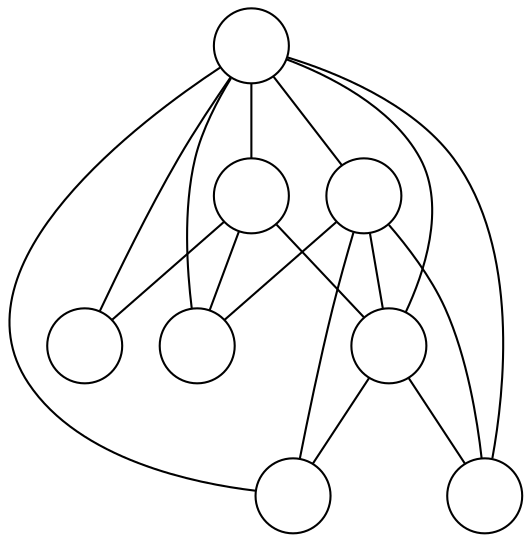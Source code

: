 graph G {
  node[label="", shape=circle]
  0;
  1;
  2;
  3;
  4;
  5;
  6;
  7;
  4 -- 0;
  4 -- 1;
  5 -- 2;
  5 -- 3;
  5 -- 4;
  6 -- 0;
  6 -- 1;
  6 -- 2;
  6 -- 4;
  7 -- 0;
  7 -- 1;
  7 -- 2;
  7 -- 3;
  7 -- 4;
  7 -- 5;
  7 -- 6;
}
